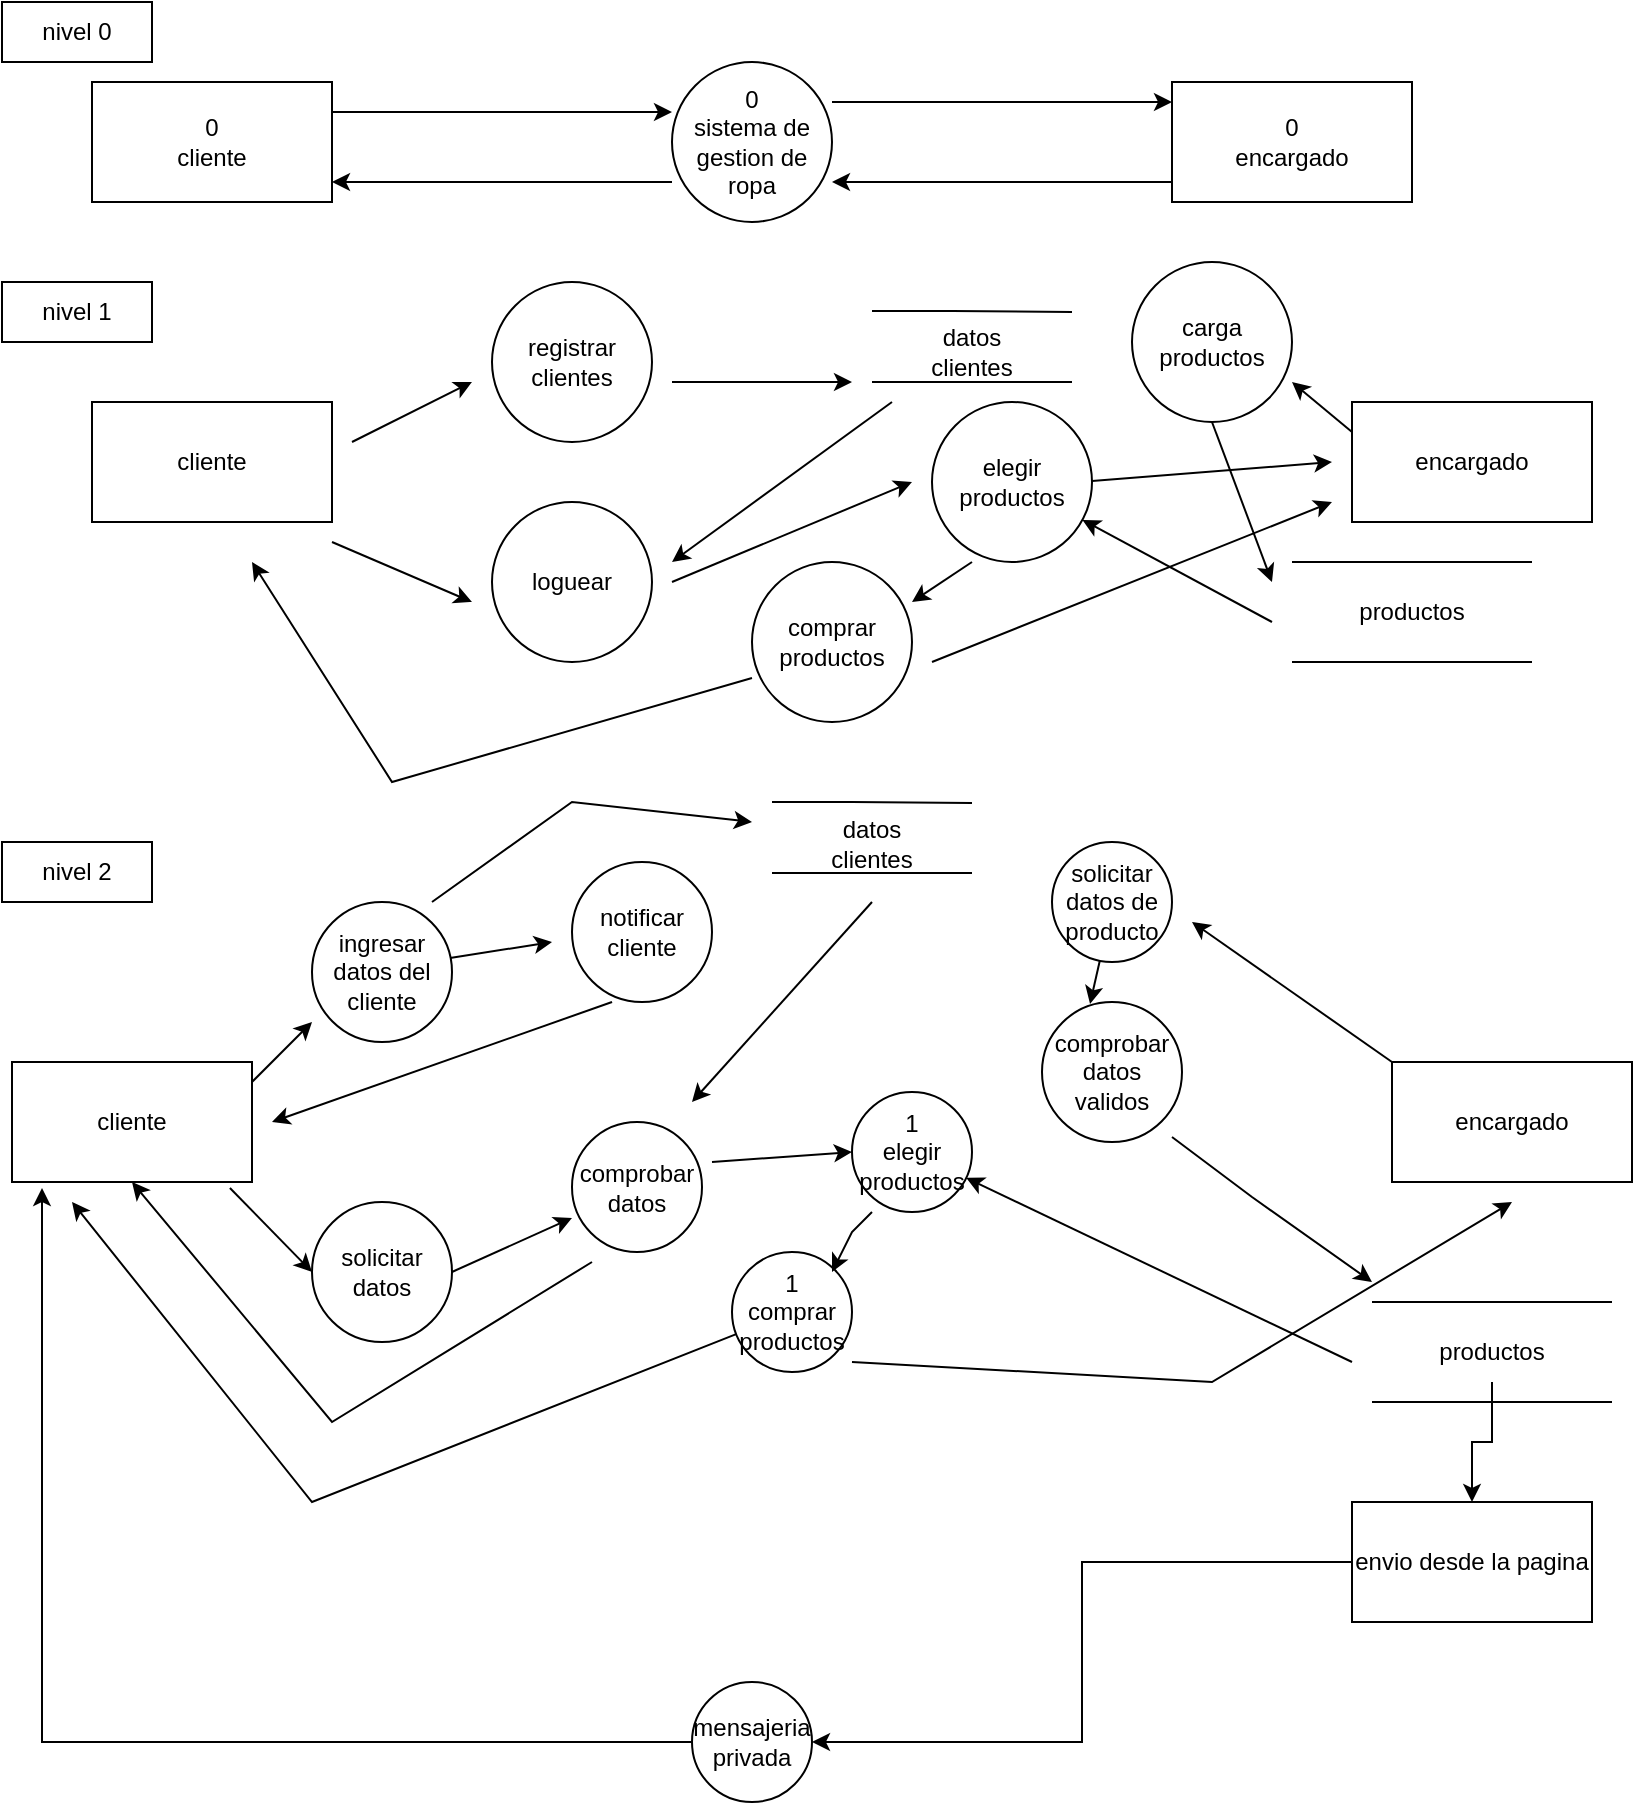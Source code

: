 <mxfile version="21.2.3" type="device">
  <diagram id="ttylcyXklJjm2UQ4PlGH" name="Página-1">
    <mxGraphModel dx="1434" dy="699" grid="1" gridSize="10" guides="1" tooltips="1" connect="1" arrows="1" fold="1" page="1" pageScale="1" pageWidth="827" pageHeight="1169" math="0" shadow="0">
      <root>
        <mxCell id="0" />
        <mxCell id="1" parent="0" />
        <mxCell id="-U4v9PXWX8KKzKPZlpyT-1" value="0&lt;br&gt;cliente" style="rounded=0;whiteSpace=wrap;html=1;" parent="1" vertex="1">
          <mxGeometry x="50" y="50" width="120" height="60" as="geometry" />
        </mxCell>
        <mxCell id="-U4v9PXWX8KKzKPZlpyT-5" value="0&lt;br&gt;encargado" style="rounded=0;whiteSpace=wrap;html=1;" parent="1" vertex="1">
          <mxGeometry x="590" y="50" width="120" height="60" as="geometry" />
        </mxCell>
        <mxCell id="-U4v9PXWX8KKzKPZlpyT-6" value="0&lt;br&gt;sistema de gestion de ropa" style="ellipse;whiteSpace=wrap;html=1;aspect=fixed;" parent="1" vertex="1">
          <mxGeometry x="340" y="40" width="80" height="80" as="geometry" />
        </mxCell>
        <mxCell id="-U4v9PXWX8KKzKPZlpyT-8" value="" style="endArrow=classic;html=1;rounded=0;exitX=1;exitY=0.25;exitDx=0;exitDy=0;" parent="1" source="-U4v9PXWX8KKzKPZlpyT-1" edge="1">
          <mxGeometry width="50" height="50" relative="1" as="geometry">
            <mxPoint x="190" y="70" as="sourcePoint" />
            <mxPoint x="340" y="65" as="targetPoint" />
            <Array as="points">
              <mxPoint x="250" y="65" />
              <mxPoint x="270" y="65" />
            </Array>
          </mxGeometry>
        </mxCell>
        <mxCell id="-U4v9PXWX8KKzKPZlpyT-9" value="" style="endArrow=classic;html=1;rounded=0;" parent="1" edge="1">
          <mxGeometry width="50" height="50" relative="1" as="geometry">
            <mxPoint x="340" y="100" as="sourcePoint" />
            <mxPoint x="170" y="100" as="targetPoint" />
          </mxGeometry>
        </mxCell>
        <mxCell id="-U4v9PXWX8KKzKPZlpyT-10" value="" style="endArrow=classic;html=1;rounded=0;" parent="1" edge="1">
          <mxGeometry width="50" height="50" relative="1" as="geometry">
            <mxPoint x="590" y="100" as="sourcePoint" />
            <mxPoint x="420" y="100" as="targetPoint" />
          </mxGeometry>
        </mxCell>
        <mxCell id="-U4v9PXWX8KKzKPZlpyT-11" value="" style="endArrow=classic;html=1;rounded=0;exitX=1;exitY=0.25;exitDx=0;exitDy=0;" parent="1" edge="1">
          <mxGeometry width="50" height="50" relative="1" as="geometry">
            <mxPoint x="420" y="60" as="sourcePoint" />
            <mxPoint x="590" y="60" as="targetPoint" />
            <Array as="points" />
          </mxGeometry>
        </mxCell>
        <mxCell id="-U4v9PXWX8KKzKPZlpyT-13" value="nivel 0" style="rounded=0;whiteSpace=wrap;html=1;" parent="1" vertex="1">
          <mxGeometry x="5" y="10" width="75" height="30" as="geometry" />
        </mxCell>
        <mxCell id="-U4v9PXWX8KKzKPZlpyT-14" value="nivel 1" style="rounded=0;whiteSpace=wrap;html=1;" parent="1" vertex="1">
          <mxGeometry x="5" y="150" width="75" height="30" as="geometry" />
        </mxCell>
        <mxCell id="-U4v9PXWX8KKzKPZlpyT-15" value="cliente" style="rounded=0;whiteSpace=wrap;html=1;" parent="1" vertex="1">
          <mxGeometry x="50" y="210" width="120" height="60" as="geometry" />
        </mxCell>
        <mxCell id="-U4v9PXWX8KKzKPZlpyT-16" value="registrar clientes" style="ellipse;whiteSpace=wrap;html=1;aspect=fixed;" parent="1" vertex="1">
          <mxGeometry x="250" y="150" width="80" height="80" as="geometry" />
        </mxCell>
        <mxCell id="-U4v9PXWX8KKzKPZlpyT-17" value="loguear" style="ellipse;whiteSpace=wrap;html=1;aspect=fixed;" parent="1" vertex="1">
          <mxGeometry x="250" y="260" width="80" height="80" as="geometry" />
        </mxCell>
        <mxCell id="-U4v9PXWX8KKzKPZlpyT-18" value="elegir productos" style="ellipse;whiteSpace=wrap;html=1;aspect=fixed;" parent="1" vertex="1">
          <mxGeometry x="470" y="210" width="80" height="80" as="geometry" />
        </mxCell>
        <mxCell id="-U4v9PXWX8KKzKPZlpyT-19" value="encargado" style="rounded=0;whiteSpace=wrap;html=1;" parent="1" vertex="1">
          <mxGeometry x="680" y="210" width="120" height="60" as="geometry" />
        </mxCell>
        <mxCell id="-U4v9PXWX8KKzKPZlpyT-21" value="" style="endArrow=none;html=1;rounded=0;" parent="1" edge="1">
          <mxGeometry width="50" height="50" relative="1" as="geometry">
            <mxPoint x="440" y="200" as="sourcePoint" />
            <mxPoint x="540" y="200" as="targetPoint" />
          </mxGeometry>
        </mxCell>
        <mxCell id="-U4v9PXWX8KKzKPZlpyT-22" value="" style="endArrow=none;html=1;rounded=0;" parent="1" edge="1">
          <mxGeometry width="50" height="50" relative="1" as="geometry">
            <mxPoint x="440" y="164.5" as="sourcePoint" />
            <mxPoint x="540" y="165" as="targetPoint" />
            <Array as="points">
              <mxPoint x="480" y="164.5" />
            </Array>
          </mxGeometry>
        </mxCell>
        <mxCell id="-U4v9PXWX8KKzKPZlpyT-23" value="datos clientes" style="text;html=1;strokeColor=none;fillColor=none;align=center;verticalAlign=middle;whiteSpace=wrap;rounded=0;" parent="1" vertex="1">
          <mxGeometry x="460" y="170" width="60" height="30" as="geometry" />
        </mxCell>
        <mxCell id="-U4v9PXWX8KKzKPZlpyT-25" value="" style="endArrow=classic;html=1;rounded=0;" parent="1" edge="1">
          <mxGeometry width="50" height="50" relative="1" as="geometry">
            <mxPoint x="340" y="200" as="sourcePoint" />
            <mxPoint x="430" y="200" as="targetPoint" />
            <Array as="points">
              <mxPoint x="380" y="200" />
            </Array>
          </mxGeometry>
        </mxCell>
        <mxCell id="-U4v9PXWX8KKzKPZlpyT-26" value="" style="endArrow=classic;html=1;rounded=0;" parent="1" edge="1">
          <mxGeometry width="50" height="50" relative="1" as="geometry">
            <mxPoint x="450" y="210" as="sourcePoint" />
            <mxPoint x="340" y="290" as="targetPoint" />
          </mxGeometry>
        </mxCell>
        <mxCell id="-U4v9PXWX8KKzKPZlpyT-27" value="" style="endArrow=classic;html=1;rounded=0;" parent="1" edge="1">
          <mxGeometry width="50" height="50" relative="1" as="geometry">
            <mxPoint x="170" y="280" as="sourcePoint" />
            <mxPoint x="240" y="310" as="targetPoint" />
          </mxGeometry>
        </mxCell>
        <mxCell id="-U4v9PXWX8KKzKPZlpyT-28" value="" style="endArrow=classic;html=1;rounded=0;" parent="1" edge="1">
          <mxGeometry width="50" height="50" relative="1" as="geometry">
            <mxPoint x="180" y="230" as="sourcePoint" />
            <mxPoint x="240" y="200" as="targetPoint" />
          </mxGeometry>
        </mxCell>
        <mxCell id="-U4v9PXWX8KKzKPZlpyT-29" value="comprar productos" style="ellipse;whiteSpace=wrap;html=1;aspect=fixed;" parent="1" vertex="1">
          <mxGeometry x="380" y="290" width="80" height="80" as="geometry" />
        </mxCell>
        <mxCell id="-U4v9PXWX8KKzKPZlpyT-30" value="" style="endArrow=classic;html=1;rounded=0;exitX=0;exitY=0.725;exitDx=0;exitDy=0;exitPerimeter=0;" parent="1" source="-U4v9PXWX8KKzKPZlpyT-29" edge="1">
          <mxGeometry width="50" height="50" relative="1" as="geometry">
            <mxPoint x="320" y="400" as="sourcePoint" />
            <mxPoint x="130" y="290" as="targetPoint" />
            <Array as="points">
              <mxPoint x="200" y="400" />
            </Array>
          </mxGeometry>
        </mxCell>
        <mxCell id="-U4v9PXWX8KKzKPZlpyT-31" value="" style="endArrow=classic;html=1;rounded=0;" parent="1" edge="1">
          <mxGeometry width="50" height="50" relative="1" as="geometry">
            <mxPoint x="470" y="340" as="sourcePoint" />
            <mxPoint x="670" y="260" as="targetPoint" />
          </mxGeometry>
        </mxCell>
        <mxCell id="-U4v9PXWX8KKzKPZlpyT-32" value="" style="endArrow=classic;html=1;rounded=0;" parent="1" edge="1">
          <mxGeometry width="50" height="50" relative="1" as="geometry">
            <mxPoint x="340" y="300" as="sourcePoint" />
            <mxPoint x="460" y="250" as="targetPoint" />
          </mxGeometry>
        </mxCell>
        <mxCell id="-U4v9PXWX8KKzKPZlpyT-33" value="" style="endArrow=classic;html=1;rounded=0;exitX=0.25;exitY=1;exitDx=0;exitDy=0;exitPerimeter=0;entryX=1;entryY=0.25;entryDx=0;entryDy=0;entryPerimeter=0;" parent="1" source="-U4v9PXWX8KKzKPZlpyT-18" target="-U4v9PXWX8KKzKPZlpyT-29" edge="1">
          <mxGeometry width="50" height="50" relative="1" as="geometry">
            <mxPoint x="490" y="440" as="sourcePoint" />
            <mxPoint x="460" y="470" as="targetPoint" />
          </mxGeometry>
        </mxCell>
        <mxCell id="-U4v9PXWX8KKzKPZlpyT-34" value="carga productos" style="ellipse;whiteSpace=wrap;html=1;aspect=fixed;" parent="1" vertex="1">
          <mxGeometry x="570" y="140" width="80" height="80" as="geometry" />
        </mxCell>
        <mxCell id="-U4v9PXWX8KKzKPZlpyT-35" value="" style="endArrow=classic;html=1;rounded=0;exitX=0;exitY=0.25;exitDx=0;exitDy=0;" parent="1" source="-U4v9PXWX8KKzKPZlpyT-19" edge="1">
          <mxGeometry width="50" height="50" relative="1" as="geometry">
            <mxPoint x="710" y="260" as="sourcePoint" />
            <mxPoint x="650" y="200" as="targetPoint" />
          </mxGeometry>
        </mxCell>
        <mxCell id="-U4v9PXWX8KKzKPZlpyT-36" value="" style="endArrow=classic;html=1;rounded=0;exitX=0.5;exitY=1;exitDx=0;exitDy=0;" parent="1" source="-U4v9PXWX8KKzKPZlpyT-34" edge="1">
          <mxGeometry width="50" height="50" relative="1" as="geometry">
            <mxPoint x="590" y="225" as="sourcePoint" />
            <mxPoint x="640" y="300" as="targetPoint" />
          </mxGeometry>
        </mxCell>
        <mxCell id="-U4v9PXWX8KKzKPZlpyT-37" value="" style="endArrow=none;html=1;rounded=0;" parent="1" edge="1">
          <mxGeometry width="50" height="50" relative="1" as="geometry">
            <mxPoint x="650" y="290" as="sourcePoint" />
            <mxPoint x="770" y="290" as="targetPoint" />
          </mxGeometry>
        </mxCell>
        <mxCell id="-U4v9PXWX8KKzKPZlpyT-38" value="" style="endArrow=none;html=1;rounded=0;" parent="1" edge="1">
          <mxGeometry width="50" height="50" relative="1" as="geometry">
            <mxPoint x="650" y="340" as="sourcePoint" />
            <mxPoint x="770" y="340" as="targetPoint" />
          </mxGeometry>
        </mxCell>
        <mxCell id="-U4v9PXWX8KKzKPZlpyT-41" value="productos" style="text;html=1;strokeColor=none;fillColor=none;align=center;verticalAlign=middle;whiteSpace=wrap;rounded=0;" parent="1" vertex="1">
          <mxGeometry x="680" y="300" width="60" height="30" as="geometry" />
        </mxCell>
        <mxCell id="-U4v9PXWX8KKzKPZlpyT-42" value="" style="endArrow=classic;html=1;rounded=0;" parent="1" target="-U4v9PXWX8KKzKPZlpyT-18" edge="1">
          <mxGeometry width="50" height="50" relative="1" as="geometry">
            <mxPoint x="640" y="320" as="sourcePoint" />
            <mxPoint x="610" y="380" as="targetPoint" />
          </mxGeometry>
        </mxCell>
        <mxCell id="-U4v9PXWX8KKzKPZlpyT-43" value="" style="endArrow=classic;html=1;rounded=0;" parent="1" edge="1">
          <mxGeometry width="50" height="50" relative="1" as="geometry">
            <mxPoint x="550" y="249.5" as="sourcePoint" />
            <mxPoint x="670" y="240" as="targetPoint" />
          </mxGeometry>
        </mxCell>
        <mxCell id="-U4v9PXWX8KKzKPZlpyT-44" value="nivel 2" style="rounded=0;whiteSpace=wrap;html=1;" parent="1" vertex="1">
          <mxGeometry x="5" y="430" width="75" height="30" as="geometry" />
        </mxCell>
        <mxCell id="-U4v9PXWX8KKzKPZlpyT-45" value="cliente" style="rounded=0;whiteSpace=wrap;html=1;" parent="1" vertex="1">
          <mxGeometry x="10" y="540" width="120" height="60" as="geometry" />
        </mxCell>
        <mxCell id="-U4v9PXWX8KKzKPZlpyT-46" value="encargado" style="rounded=0;whiteSpace=wrap;html=1;" parent="1" vertex="1">
          <mxGeometry x="700" y="540" width="120" height="60" as="geometry" />
        </mxCell>
        <mxCell id="-U4v9PXWX8KKzKPZlpyT-47" value="solicitar datos" style="ellipse;whiteSpace=wrap;html=1;aspect=fixed;" parent="1" vertex="1">
          <mxGeometry x="160" y="610" width="70" height="70" as="geometry" />
        </mxCell>
        <mxCell id="-U4v9PXWX8KKzKPZlpyT-48" value="ingresar datos del cliente" style="ellipse;whiteSpace=wrap;html=1;aspect=fixed;" parent="1" vertex="1">
          <mxGeometry x="160" y="460" width="70" height="70" as="geometry" />
        </mxCell>
        <mxCell id="-U4v9PXWX8KKzKPZlpyT-49" value="notificar cliente" style="ellipse;whiteSpace=wrap;html=1;aspect=fixed;" parent="1" vertex="1">
          <mxGeometry x="290" y="440" width="70" height="70" as="geometry" />
        </mxCell>
        <mxCell id="-U4v9PXWX8KKzKPZlpyT-50" value="comprobar datos" style="ellipse;whiteSpace=wrap;html=1;aspect=fixed;" parent="1" vertex="1">
          <mxGeometry x="290" y="570" width="65" height="65" as="geometry" />
        </mxCell>
        <mxCell id="-U4v9PXWX8KKzKPZlpyT-51" value="1&lt;br&gt;elegir productos" style="ellipse;whiteSpace=wrap;html=1;aspect=fixed;" parent="1" vertex="1">
          <mxGeometry x="430" y="555" width="60" height="60" as="geometry" />
        </mxCell>
        <mxCell id="-U4v9PXWX8KKzKPZlpyT-52" value="" style="endArrow=classic;html=1;rounded=0;" parent="1" edge="1">
          <mxGeometry width="50" height="50" relative="1" as="geometry">
            <mxPoint x="130" y="550" as="sourcePoint" />
            <mxPoint x="160" y="520" as="targetPoint" />
          </mxGeometry>
        </mxCell>
        <mxCell id="-U4v9PXWX8KKzKPZlpyT-53" value="" style="endArrow=classic;html=1;rounded=0;entryX=0;entryY=0.5;entryDx=0;entryDy=0;exitX=0.908;exitY=1.05;exitDx=0;exitDy=0;exitPerimeter=0;" parent="1" source="-U4v9PXWX8KKzKPZlpyT-45" target="-U4v9PXWX8KKzKPZlpyT-47" edge="1">
          <mxGeometry width="50" height="50" relative="1" as="geometry">
            <mxPoint x="90" y="650" as="sourcePoint" />
            <mxPoint x="140" y="600" as="targetPoint" />
          </mxGeometry>
        </mxCell>
        <mxCell id="-U4v9PXWX8KKzKPZlpyT-54" value="" style="endArrow=classic;html=1;rounded=0;entryX=0;entryY=0.738;entryDx=0;entryDy=0;entryPerimeter=0;exitX=1;exitY=0.5;exitDx=0;exitDy=0;" parent="1" source="-U4v9PXWX8KKzKPZlpyT-47" target="-U4v9PXWX8KKzKPZlpyT-50" edge="1">
          <mxGeometry width="50" height="50" relative="1" as="geometry">
            <mxPoint x="240" y="650" as="sourcePoint" />
            <mxPoint x="290" y="600" as="targetPoint" />
          </mxGeometry>
        </mxCell>
        <mxCell id="-U4v9PXWX8KKzKPZlpyT-55" value="" style="endArrow=classic;html=1;rounded=0;entryX=0.5;entryY=1;entryDx=0;entryDy=0;" parent="1" target="-U4v9PXWX8KKzKPZlpyT-45" edge="1">
          <mxGeometry width="50" height="50" relative="1" as="geometry">
            <mxPoint x="300" y="640" as="sourcePoint" />
            <mxPoint x="80" y="610" as="targetPoint" />
            <Array as="points">
              <mxPoint x="170" y="720" />
            </Array>
          </mxGeometry>
        </mxCell>
        <mxCell id="-U4v9PXWX8KKzKPZlpyT-56" value="" style="endArrow=classic;html=1;rounded=0;exitX=0.286;exitY=1;exitDx=0;exitDy=0;exitPerimeter=0;" parent="1" source="-U4v9PXWX8KKzKPZlpyT-49" edge="1">
          <mxGeometry width="50" height="50" relative="1" as="geometry">
            <mxPoint x="250" y="560" as="sourcePoint" />
            <mxPoint x="140" y="570" as="targetPoint" />
          </mxGeometry>
        </mxCell>
        <mxCell id="-U4v9PXWX8KKzKPZlpyT-57" value="" style="endArrow=classic;html=1;rounded=0;exitX=0.986;exitY=0.4;exitDx=0;exitDy=0;exitPerimeter=0;" parent="1" source="-U4v9PXWX8KKzKPZlpyT-48" edge="1">
          <mxGeometry width="50" height="50" relative="1" as="geometry">
            <mxPoint x="240" y="500" as="sourcePoint" />
            <mxPoint x="280" y="480" as="targetPoint" />
          </mxGeometry>
        </mxCell>
        <mxCell id="-U4v9PXWX8KKzKPZlpyT-58" value="1&lt;br&gt;comprar productos" style="ellipse;whiteSpace=wrap;html=1;aspect=fixed;" parent="1" vertex="1">
          <mxGeometry x="370" y="635" width="60" height="60" as="geometry" />
        </mxCell>
        <mxCell id="-U4v9PXWX8KKzKPZlpyT-59" value="" style="endArrow=classic;html=1;rounded=0;entryX=0;entryY=0.5;entryDx=0;entryDy=0;" parent="1" target="-U4v9PXWX8KKzKPZlpyT-51" edge="1">
          <mxGeometry width="50" height="50" relative="1" as="geometry">
            <mxPoint x="360" y="590" as="sourcePoint" />
            <mxPoint x="410" y="570" as="targetPoint" />
          </mxGeometry>
        </mxCell>
        <mxCell id="-U4v9PXWX8KKzKPZlpyT-60" value="" style="endArrow=classic;html=1;rounded=0;" parent="1" edge="1">
          <mxGeometry width="50" height="50" relative="1" as="geometry">
            <mxPoint x="440" y="615" as="sourcePoint" />
            <mxPoint x="420" y="645" as="targetPoint" />
            <Array as="points">
              <mxPoint x="430" y="625" />
            </Array>
          </mxGeometry>
        </mxCell>
        <mxCell id="-U4v9PXWX8KKzKPZlpyT-61" value="" style="endArrow=classic;html=1;rounded=0;" parent="1" edge="1">
          <mxGeometry width="50" height="50" relative="1" as="geometry">
            <mxPoint x="430" y="690" as="sourcePoint" />
            <mxPoint x="760" y="610" as="targetPoint" />
            <Array as="points">
              <mxPoint x="610" y="700" />
            </Array>
          </mxGeometry>
        </mxCell>
        <mxCell id="-U4v9PXWX8KKzKPZlpyT-62" value="" style="endArrow=classic;html=1;rounded=0;" parent="1" source="-U4v9PXWX8KKzKPZlpyT-58" edge="1">
          <mxGeometry width="50" height="50" relative="1" as="geometry">
            <mxPoint x="330" y="730" as="sourcePoint" />
            <mxPoint x="40" y="610" as="targetPoint" />
            <Array as="points">
              <mxPoint x="160" y="760" />
            </Array>
          </mxGeometry>
        </mxCell>
        <mxCell id="-U4v9PXWX8KKzKPZlpyT-63" value="comprobar datos validos" style="ellipse;whiteSpace=wrap;html=1;aspect=fixed;" parent="1" vertex="1">
          <mxGeometry x="525" y="510" width="70" height="70" as="geometry" />
        </mxCell>
        <mxCell id="-U4v9PXWX8KKzKPZlpyT-64" value="solicitar datos de producto" style="ellipse;whiteSpace=wrap;html=1;aspect=fixed;" parent="1" vertex="1">
          <mxGeometry x="530" y="430" width="60" height="60" as="geometry" />
        </mxCell>
        <mxCell id="-U4v9PXWX8KKzKPZlpyT-65" value="" style="endArrow=none;html=1;rounded=0;" parent="1" edge="1">
          <mxGeometry width="50" height="50" relative="1" as="geometry">
            <mxPoint x="690" y="660" as="sourcePoint" />
            <mxPoint x="810" y="660" as="targetPoint" />
          </mxGeometry>
        </mxCell>
        <mxCell id="-U4v9PXWX8KKzKPZlpyT-66" value="" style="endArrow=none;html=1;rounded=0;" parent="1" edge="1">
          <mxGeometry width="50" height="50" relative="1" as="geometry">
            <mxPoint x="690" y="710" as="sourcePoint" />
            <mxPoint x="810" y="710" as="targetPoint" />
          </mxGeometry>
        </mxCell>
        <mxCell id="JOy7rbiTB2iC4NisG4Xx-9" style="edgeStyle=orthogonalEdgeStyle;rounded=0;orthogonalLoop=1;jettySize=auto;html=1;exitX=0.5;exitY=1;exitDx=0;exitDy=0;entryX=0.5;entryY=0;entryDx=0;entryDy=0;" edge="1" parent="1" source="-U4v9PXWX8KKzKPZlpyT-67" target="JOy7rbiTB2iC4NisG4Xx-2">
          <mxGeometry relative="1" as="geometry" />
        </mxCell>
        <mxCell id="-U4v9PXWX8KKzKPZlpyT-67" value="productos" style="text;html=1;strokeColor=none;fillColor=none;align=center;verticalAlign=middle;whiteSpace=wrap;rounded=0;" parent="1" vertex="1">
          <mxGeometry x="720" y="670" width="60" height="30" as="geometry" />
        </mxCell>
        <mxCell id="-U4v9PXWX8KKzKPZlpyT-68" value="" style="endArrow=classic;html=1;rounded=0;" parent="1" edge="1">
          <mxGeometry width="50" height="50" relative="1" as="geometry">
            <mxPoint x="590" y="577.5" as="sourcePoint" />
            <mxPoint x="690" y="650" as="targetPoint" />
            <Array as="points">
              <mxPoint x="630" y="607.5" />
            </Array>
          </mxGeometry>
        </mxCell>
        <mxCell id="-U4v9PXWX8KKzKPZlpyT-69" value="" style="endArrow=classic;html=1;rounded=0;entryX=0.343;entryY=0.014;entryDx=0;entryDy=0;entryPerimeter=0;" parent="1" source="-U4v9PXWX8KKzKPZlpyT-64" target="-U4v9PXWX8KKzKPZlpyT-63" edge="1">
          <mxGeometry width="50" height="50" relative="1" as="geometry">
            <mxPoint x="370" y="490" as="sourcePoint" />
            <mxPoint x="720" y="650" as="targetPoint" />
          </mxGeometry>
        </mxCell>
        <mxCell id="-U4v9PXWX8KKzKPZlpyT-70" value="" style="endArrow=classic;html=1;rounded=0;" parent="1" target="-U4v9PXWX8KKzKPZlpyT-51" edge="1">
          <mxGeometry width="50" height="50" relative="1" as="geometry">
            <mxPoint x="680" y="690" as="sourcePoint" />
            <mxPoint x="490" y="620" as="targetPoint" />
          </mxGeometry>
        </mxCell>
        <mxCell id="-U4v9PXWX8KKzKPZlpyT-71" value="" style="endArrow=classic;html=1;rounded=0;exitX=0;exitY=0;exitDx=0;exitDy=0;" parent="1" source="-U4v9PXWX8KKzKPZlpyT-46" edge="1">
          <mxGeometry width="50" height="50" relative="1" as="geometry">
            <mxPoint x="630" y="530" as="sourcePoint" />
            <mxPoint x="600" y="470" as="targetPoint" />
          </mxGeometry>
        </mxCell>
        <mxCell id="-U4v9PXWX8KKzKPZlpyT-72" value="" style="endArrow=none;html=1;rounded=0;" parent="1" edge="1">
          <mxGeometry width="50" height="50" relative="1" as="geometry">
            <mxPoint x="390" y="445.5" as="sourcePoint" />
            <mxPoint x="490" y="445.5" as="targetPoint" />
          </mxGeometry>
        </mxCell>
        <mxCell id="-U4v9PXWX8KKzKPZlpyT-73" value="" style="endArrow=none;html=1;rounded=0;" parent="1" edge="1">
          <mxGeometry width="50" height="50" relative="1" as="geometry">
            <mxPoint x="390" y="410" as="sourcePoint" />
            <mxPoint x="490" y="410.5" as="targetPoint" />
            <Array as="points">
              <mxPoint x="430" y="410" />
            </Array>
          </mxGeometry>
        </mxCell>
        <mxCell id="-U4v9PXWX8KKzKPZlpyT-74" value="datos clientes" style="text;html=1;strokeColor=none;fillColor=none;align=center;verticalAlign=middle;whiteSpace=wrap;rounded=0;" parent="1" vertex="1">
          <mxGeometry x="410" y="415.5" width="60" height="30" as="geometry" />
        </mxCell>
        <mxCell id="-U4v9PXWX8KKzKPZlpyT-75" value="" style="endArrow=classic;html=1;rounded=0;" parent="1" edge="1">
          <mxGeometry width="50" height="50" relative="1" as="geometry">
            <mxPoint x="440" y="460" as="sourcePoint" />
            <mxPoint x="350" y="560" as="targetPoint" />
          </mxGeometry>
        </mxCell>
        <mxCell id="-U4v9PXWX8KKzKPZlpyT-76" value="" style="endArrow=classic;html=1;rounded=0;" parent="1" edge="1">
          <mxGeometry width="50" height="50" relative="1" as="geometry">
            <mxPoint x="220" y="460" as="sourcePoint" />
            <mxPoint x="380" y="420" as="targetPoint" />
            <Array as="points">
              <mxPoint x="290" y="410" />
            </Array>
          </mxGeometry>
        </mxCell>
        <mxCell id="JOy7rbiTB2iC4NisG4Xx-12" style="edgeStyle=orthogonalEdgeStyle;rounded=0;orthogonalLoop=1;jettySize=auto;html=1;exitX=0;exitY=0.5;exitDx=0;exitDy=0;entryX=1;entryY=0.5;entryDx=0;entryDy=0;" edge="1" parent="1" source="JOy7rbiTB2iC4NisG4Xx-2" target="JOy7rbiTB2iC4NisG4Xx-11">
          <mxGeometry relative="1" as="geometry" />
        </mxCell>
        <mxCell id="JOy7rbiTB2iC4NisG4Xx-2" value="envio desde la pagina" style="rounded=0;whiteSpace=wrap;html=1;" vertex="1" parent="1">
          <mxGeometry x="680" y="760" width="120" height="60" as="geometry" />
        </mxCell>
        <mxCell id="JOy7rbiTB2iC4NisG4Xx-13" style="edgeStyle=orthogonalEdgeStyle;rounded=0;orthogonalLoop=1;jettySize=auto;html=1;exitX=0;exitY=0.5;exitDx=0;exitDy=0;entryX=0.125;entryY=1.05;entryDx=0;entryDy=0;entryPerimeter=0;" edge="1" parent="1" source="JOy7rbiTB2iC4NisG4Xx-11" target="-U4v9PXWX8KKzKPZlpyT-45">
          <mxGeometry relative="1" as="geometry" />
        </mxCell>
        <mxCell id="JOy7rbiTB2iC4NisG4Xx-11" value="mensajeria&lt;br&gt;privada" style="ellipse;whiteSpace=wrap;html=1;aspect=fixed;" vertex="1" parent="1">
          <mxGeometry x="350" y="850" width="60" height="60" as="geometry" />
        </mxCell>
      </root>
    </mxGraphModel>
  </diagram>
</mxfile>
